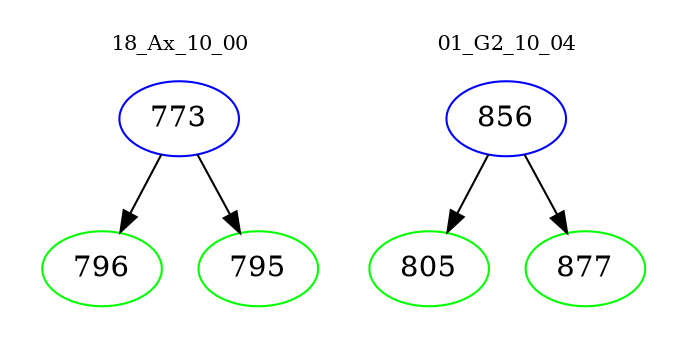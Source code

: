 digraph{
subgraph cluster_0 {
color = white
label = "18_Ax_10_00";
fontsize=10;
T0_773 [label="773", color="blue"]
T0_773 -> T0_796 [color="black"]
T0_796 [label="796", color="green"]
T0_773 -> T0_795 [color="black"]
T0_795 [label="795", color="green"]
}
subgraph cluster_1 {
color = white
label = "01_G2_10_04";
fontsize=10;
T1_856 [label="856", color="blue"]
T1_856 -> T1_805 [color="black"]
T1_805 [label="805", color="green"]
T1_856 -> T1_877 [color="black"]
T1_877 [label="877", color="green"]
}
}
